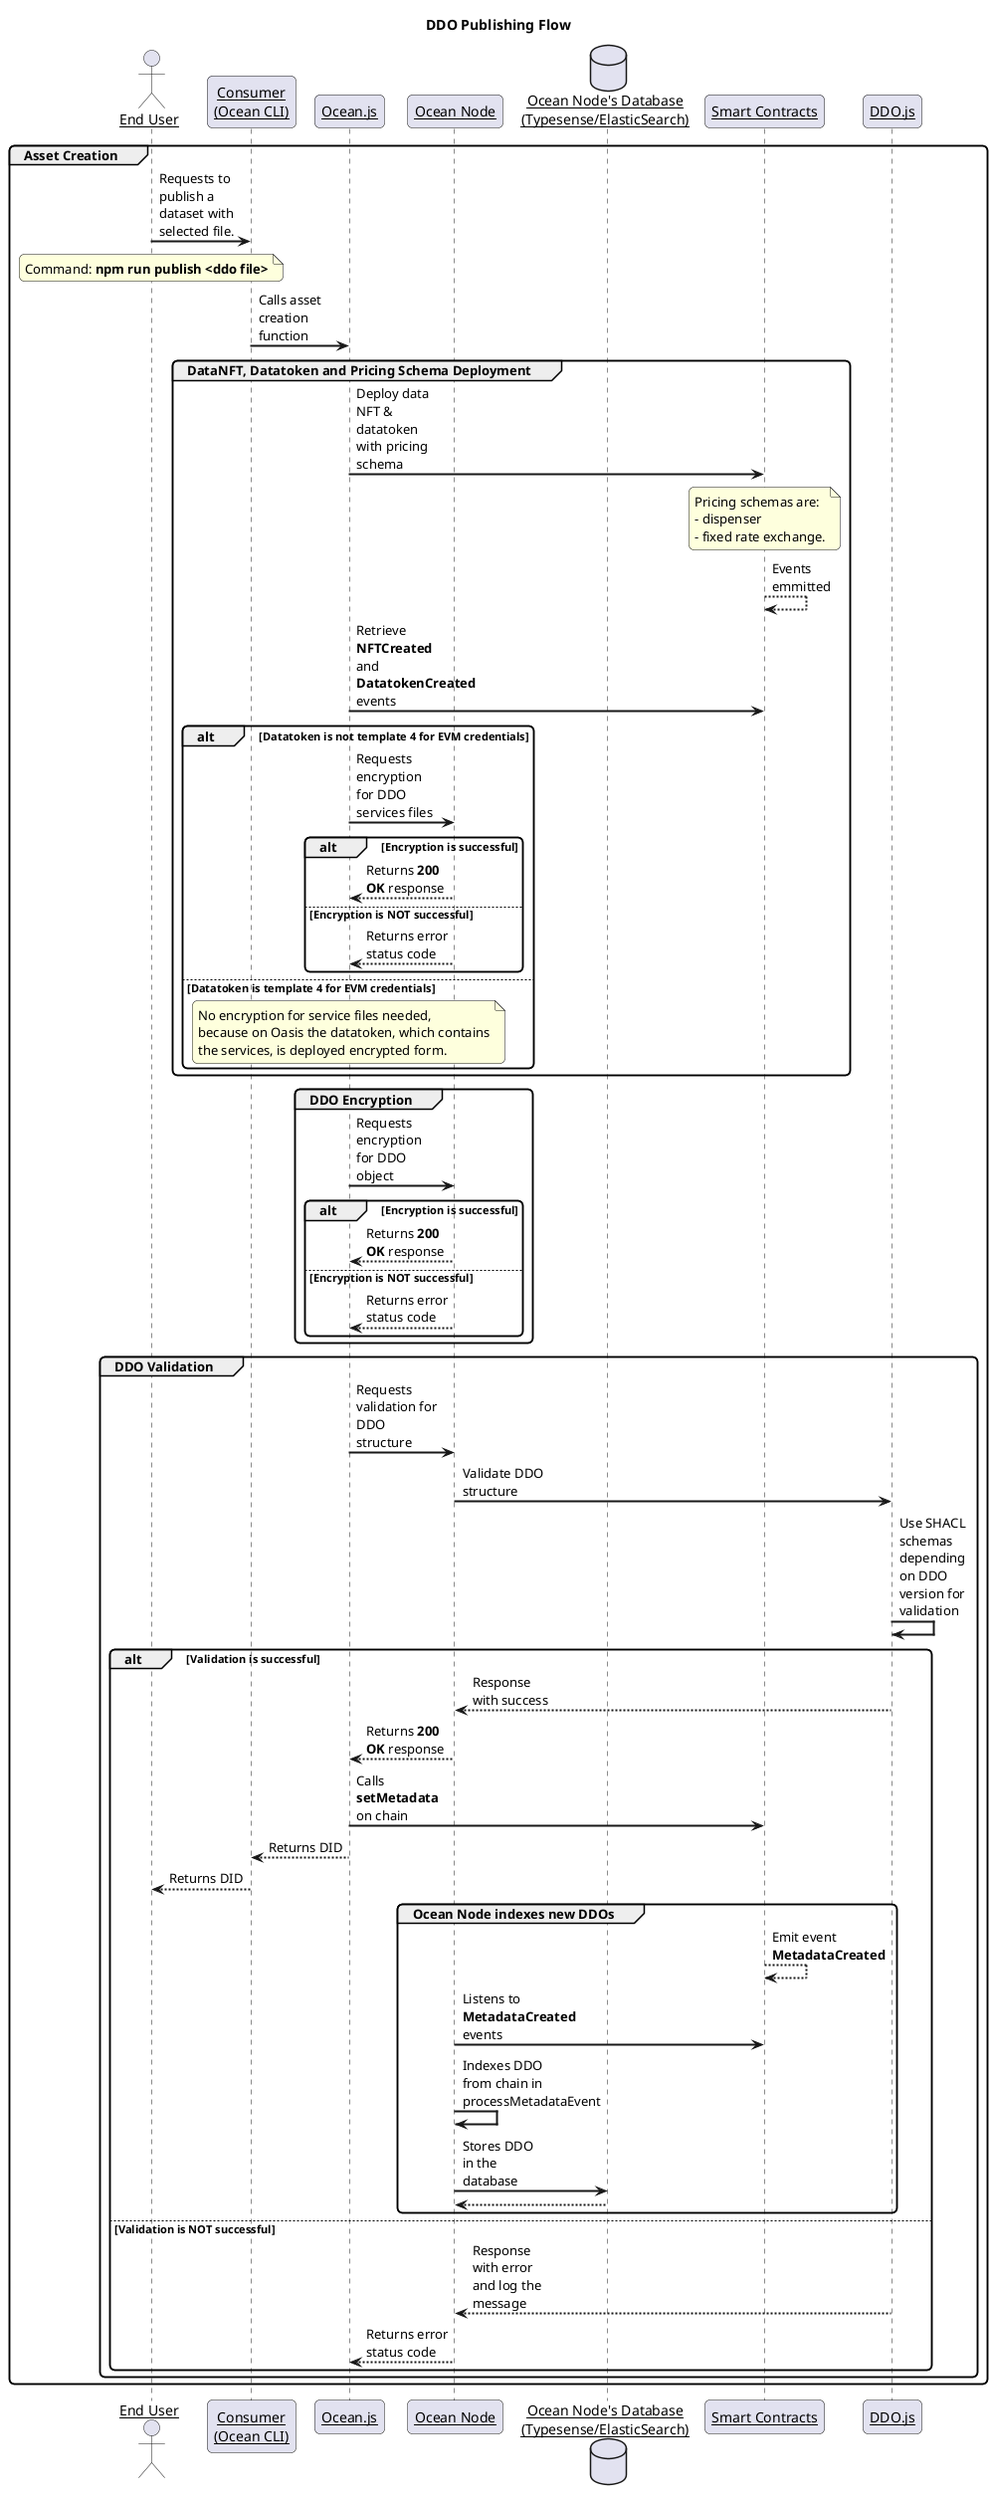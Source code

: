 @startuml "DDO Publishing Flow"
title "DDO Publishing Flow"

skinparam sequenceArrowThickness 2
skinparam roundcorner 10
skinparam maxmessagesize 85
skinparam sequenceParticipant underline

actor "End User" as end_user
participant "Consumer\n(Ocean CLI)" as consumer
participant "Ocean.js" as ocean_js
participant "Ocean Node" as ocean_node
database "Ocean Node's Database\n(Typesense/ElasticSearch)" as db
participant "Smart Contracts" as smart_contracts
participant "DDO.js" as ddo_js

group Asset Creation
end_user -> consumer: Requests to publish a dataset with selected file.
note over end_user
Command: **npm run publish <ddo file>**
end note
consumer -> ocean_js: Calls asset creation function
group DataNFT, Datatoken and Pricing Schema Deployment
ocean_js -> smart_contracts: Deploy data NFT & datatoken with pricing schema
note over smart_contracts
    Pricing schemas are:
    - dispenser
    - fixed rate exchange.
end note
smart_contracts --> smart_contracts: Events emmitted
ocean_js -> smart_contracts: Retrieve **NFTCreated** and **DatatokenCreated** events
alt Datatoken is **not** template 4 for EVM credentials
    ocean_js -> ocean_node: Requests encryption for DDO services files
    alt Encryption is successful
        ocean_node --> ocean_js: Returns **200 OK** response
    else Encryption is **NOT** successful
        ocean_node --> ocean_js: Returns error status code
    end
else Datatoken is template 4 for EVM credentials
    note over ocean_js
    No encryption for service files needed,
    because on Oasis the datatoken, which contains
    the services, is deployed encrypted form.
    end note
end
end group
group DDO Encryption
ocean_js -> ocean_node: Requests encryption for DDO object
alt Encryption is successful
        ocean_node --> ocean_js: Returns **200 OK** response
    else Encryption is **NOT** successful
        ocean_node --> ocean_js: Returns error status code
    end
end group
group DDO Validation
ocean_js -> ocean_node: Requests validation for DDO structure
ocean_node -> ddo_js: Validate DDO structure
ddo_js -> ddo_js: Use SHACL schemas depending on DDO version for validation
alt Validation is successful
        ddo_js --> ocean_node: Response with success
        ocean_node --> ocean_js: Returns **200 OK** response
        ocean_js -> smart_contracts: Calls **setMetadata** on chain
        ocean_js --> consumer: Returns DID
        consumer --> end_user: Returns DID
        group Ocean Node indexes new DDOs
            smart_contracts --> smart_contracts: Emit event **MetadataCreated**
            ocean_node -> smart_contracts: Listens to **MetadataCreated** events
            ocean_node -> ocean_node: Indexes DDO from chain in processMetadataEvent
            ocean_node -> db: Stores DDO in the database
            db --> ocean_node
        end group

    else Validation is **NOT** successful
        ddo_js --> ocean_node: Response with error and log the message
        ocean_node --> ocean_js: Returns error status code
    end

end group
end group
@enduml